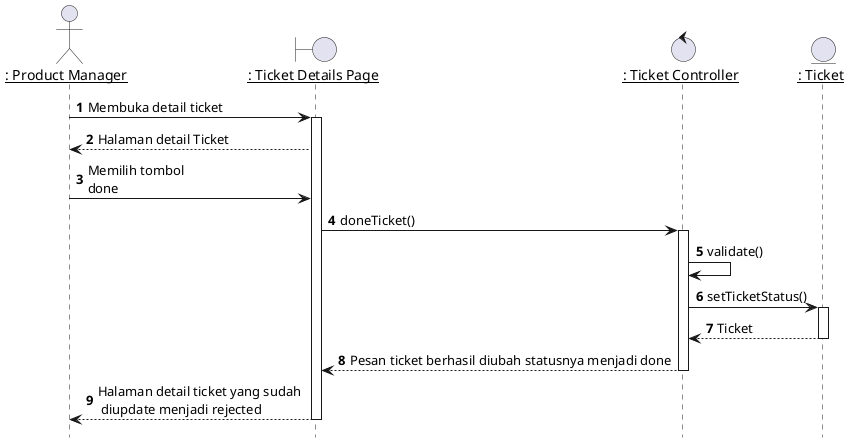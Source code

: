 @startuml Mengubah Status Ticket Menjadi Done

' title "Mengubah Status Ticket Menjadi Done"
hide footbox

actor IPM as "__: Product Manager__"
boundary TicketPage as "__: Ticket Details Page__"
control TicketController as "__: Ticket Controller__"
entity Ticket as "__: Ticket__"

autonumber 1
'list
IPM -> TicketPage: Membuka detail ticket
activate TicketPage

TicketPage --> IPM: Halaman detail Ticket


IPM -> TicketPage : Memilih tombol\ndone

TicketPage -> TicketController: doneTicket()
activate TicketController




TicketController -> TicketController: validate()

TicketController -> Ticket: setTicketStatus()
activate Ticket

Ticket --> TicketController : Ticket
deactivate Ticket

TicketController --> TicketPage : Pesan ticket berhasil diubah statusnya menjadi done
deactivate TicketController

' TicketPage -> TicketPage : Pesan ticket berhasil \n berubah status menjadi done

TicketPage --> IPM : Halaman detail ticket yang sudah \n diupdate menjadi rejected
deactivate TicketPage


@enduml

